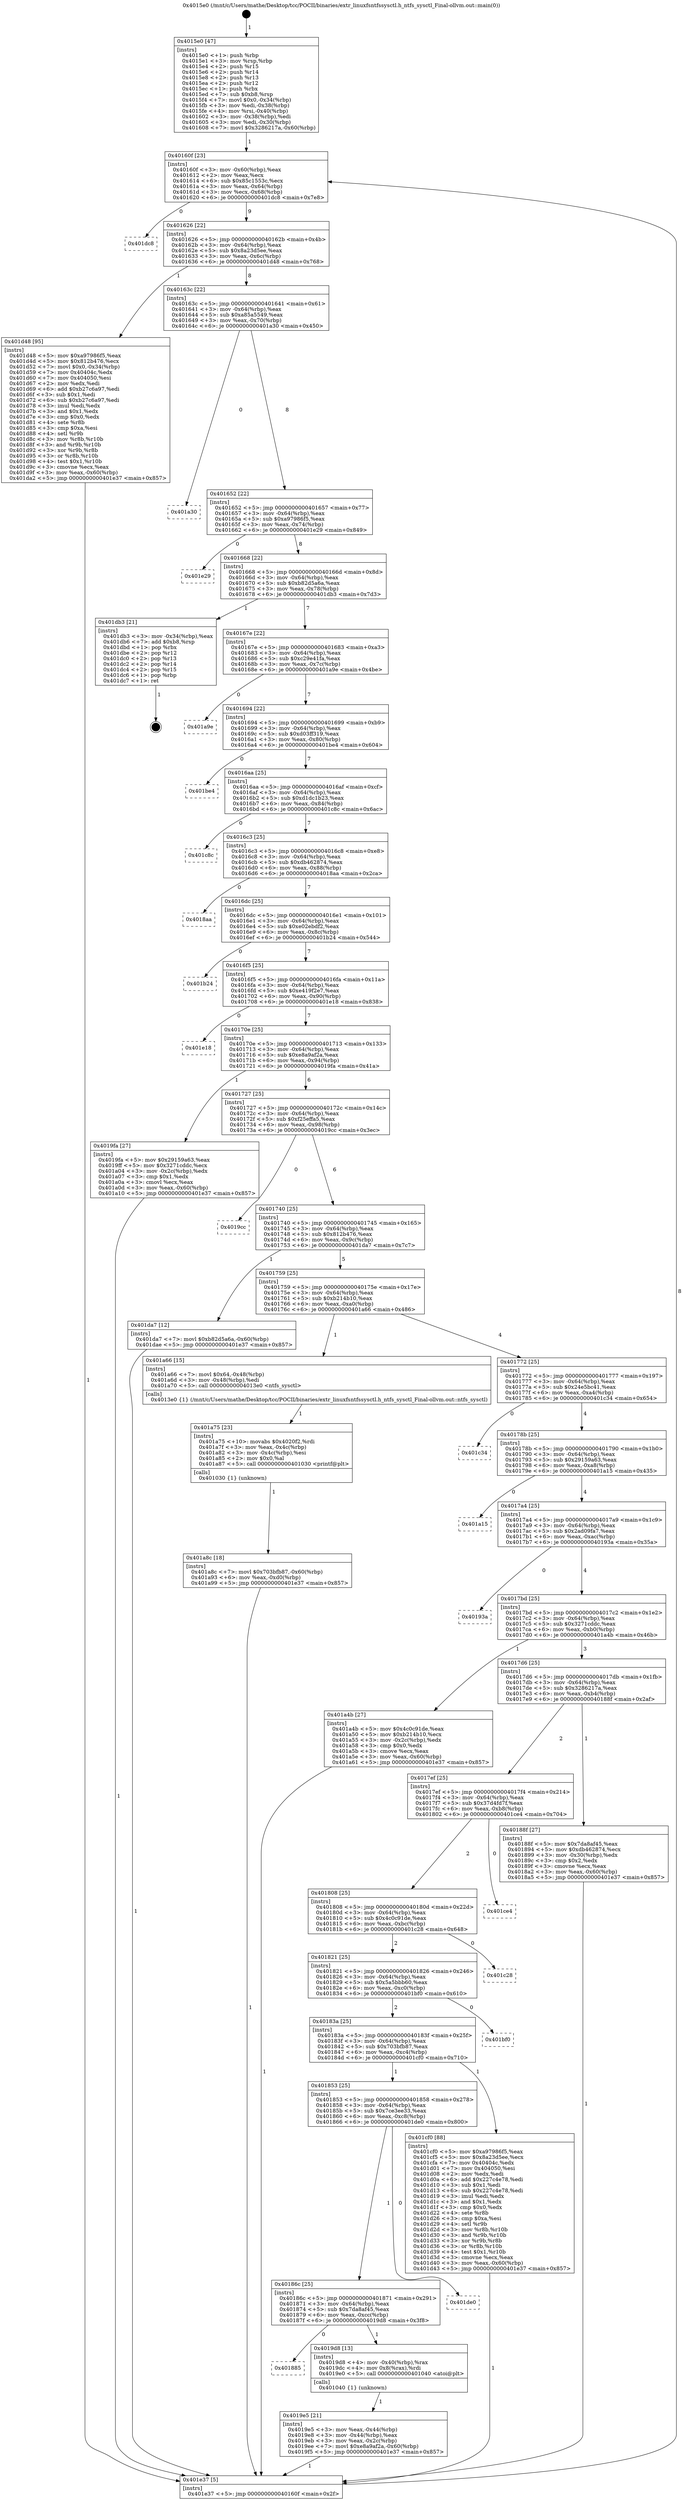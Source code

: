 digraph "0x4015e0" {
  label = "0x4015e0 (/mnt/c/Users/mathe/Desktop/tcc/POCII/binaries/extr_linuxfsntfssysctl.h_ntfs_sysctl_Final-ollvm.out::main(0))"
  labelloc = "t"
  node[shape=record]

  Entry [label="",width=0.3,height=0.3,shape=circle,fillcolor=black,style=filled]
  "0x40160f" [label="{
     0x40160f [23]\l
     | [instrs]\l
     &nbsp;&nbsp;0x40160f \<+3\>: mov -0x60(%rbp),%eax\l
     &nbsp;&nbsp;0x401612 \<+2\>: mov %eax,%ecx\l
     &nbsp;&nbsp;0x401614 \<+6\>: sub $0x85c1553c,%ecx\l
     &nbsp;&nbsp;0x40161a \<+3\>: mov %eax,-0x64(%rbp)\l
     &nbsp;&nbsp;0x40161d \<+3\>: mov %ecx,-0x68(%rbp)\l
     &nbsp;&nbsp;0x401620 \<+6\>: je 0000000000401dc8 \<main+0x7e8\>\l
  }"]
  "0x401dc8" [label="{
     0x401dc8\l
  }", style=dashed]
  "0x401626" [label="{
     0x401626 [22]\l
     | [instrs]\l
     &nbsp;&nbsp;0x401626 \<+5\>: jmp 000000000040162b \<main+0x4b\>\l
     &nbsp;&nbsp;0x40162b \<+3\>: mov -0x64(%rbp),%eax\l
     &nbsp;&nbsp;0x40162e \<+5\>: sub $0x8a23d5ee,%eax\l
     &nbsp;&nbsp;0x401633 \<+3\>: mov %eax,-0x6c(%rbp)\l
     &nbsp;&nbsp;0x401636 \<+6\>: je 0000000000401d48 \<main+0x768\>\l
  }"]
  Exit [label="",width=0.3,height=0.3,shape=circle,fillcolor=black,style=filled,peripheries=2]
  "0x401d48" [label="{
     0x401d48 [95]\l
     | [instrs]\l
     &nbsp;&nbsp;0x401d48 \<+5\>: mov $0xa97986f5,%eax\l
     &nbsp;&nbsp;0x401d4d \<+5\>: mov $0x812b476,%ecx\l
     &nbsp;&nbsp;0x401d52 \<+7\>: movl $0x0,-0x34(%rbp)\l
     &nbsp;&nbsp;0x401d59 \<+7\>: mov 0x40404c,%edx\l
     &nbsp;&nbsp;0x401d60 \<+7\>: mov 0x404050,%esi\l
     &nbsp;&nbsp;0x401d67 \<+2\>: mov %edx,%edi\l
     &nbsp;&nbsp;0x401d69 \<+6\>: add $0xb27c6a97,%edi\l
     &nbsp;&nbsp;0x401d6f \<+3\>: sub $0x1,%edi\l
     &nbsp;&nbsp;0x401d72 \<+6\>: sub $0xb27c6a97,%edi\l
     &nbsp;&nbsp;0x401d78 \<+3\>: imul %edi,%edx\l
     &nbsp;&nbsp;0x401d7b \<+3\>: and $0x1,%edx\l
     &nbsp;&nbsp;0x401d7e \<+3\>: cmp $0x0,%edx\l
     &nbsp;&nbsp;0x401d81 \<+4\>: sete %r8b\l
     &nbsp;&nbsp;0x401d85 \<+3\>: cmp $0xa,%esi\l
     &nbsp;&nbsp;0x401d88 \<+4\>: setl %r9b\l
     &nbsp;&nbsp;0x401d8c \<+3\>: mov %r8b,%r10b\l
     &nbsp;&nbsp;0x401d8f \<+3\>: and %r9b,%r10b\l
     &nbsp;&nbsp;0x401d92 \<+3\>: xor %r9b,%r8b\l
     &nbsp;&nbsp;0x401d95 \<+3\>: or %r8b,%r10b\l
     &nbsp;&nbsp;0x401d98 \<+4\>: test $0x1,%r10b\l
     &nbsp;&nbsp;0x401d9c \<+3\>: cmovne %ecx,%eax\l
     &nbsp;&nbsp;0x401d9f \<+3\>: mov %eax,-0x60(%rbp)\l
     &nbsp;&nbsp;0x401da2 \<+5\>: jmp 0000000000401e37 \<main+0x857\>\l
  }"]
  "0x40163c" [label="{
     0x40163c [22]\l
     | [instrs]\l
     &nbsp;&nbsp;0x40163c \<+5\>: jmp 0000000000401641 \<main+0x61\>\l
     &nbsp;&nbsp;0x401641 \<+3\>: mov -0x64(%rbp),%eax\l
     &nbsp;&nbsp;0x401644 \<+5\>: sub $0xa85a5549,%eax\l
     &nbsp;&nbsp;0x401649 \<+3\>: mov %eax,-0x70(%rbp)\l
     &nbsp;&nbsp;0x40164c \<+6\>: je 0000000000401a30 \<main+0x450\>\l
  }"]
  "0x401a8c" [label="{
     0x401a8c [18]\l
     | [instrs]\l
     &nbsp;&nbsp;0x401a8c \<+7\>: movl $0x703bfb87,-0x60(%rbp)\l
     &nbsp;&nbsp;0x401a93 \<+6\>: mov %eax,-0xd0(%rbp)\l
     &nbsp;&nbsp;0x401a99 \<+5\>: jmp 0000000000401e37 \<main+0x857\>\l
  }"]
  "0x401a30" [label="{
     0x401a30\l
  }", style=dashed]
  "0x401652" [label="{
     0x401652 [22]\l
     | [instrs]\l
     &nbsp;&nbsp;0x401652 \<+5\>: jmp 0000000000401657 \<main+0x77\>\l
     &nbsp;&nbsp;0x401657 \<+3\>: mov -0x64(%rbp),%eax\l
     &nbsp;&nbsp;0x40165a \<+5\>: sub $0xa97986f5,%eax\l
     &nbsp;&nbsp;0x40165f \<+3\>: mov %eax,-0x74(%rbp)\l
     &nbsp;&nbsp;0x401662 \<+6\>: je 0000000000401e29 \<main+0x849\>\l
  }"]
  "0x401a75" [label="{
     0x401a75 [23]\l
     | [instrs]\l
     &nbsp;&nbsp;0x401a75 \<+10\>: movabs $0x4020f2,%rdi\l
     &nbsp;&nbsp;0x401a7f \<+3\>: mov %eax,-0x4c(%rbp)\l
     &nbsp;&nbsp;0x401a82 \<+3\>: mov -0x4c(%rbp),%esi\l
     &nbsp;&nbsp;0x401a85 \<+2\>: mov $0x0,%al\l
     &nbsp;&nbsp;0x401a87 \<+5\>: call 0000000000401030 \<printf@plt\>\l
     | [calls]\l
     &nbsp;&nbsp;0x401030 \{1\} (unknown)\l
  }"]
  "0x401e29" [label="{
     0x401e29\l
  }", style=dashed]
  "0x401668" [label="{
     0x401668 [22]\l
     | [instrs]\l
     &nbsp;&nbsp;0x401668 \<+5\>: jmp 000000000040166d \<main+0x8d\>\l
     &nbsp;&nbsp;0x40166d \<+3\>: mov -0x64(%rbp),%eax\l
     &nbsp;&nbsp;0x401670 \<+5\>: sub $0xb82d5a6a,%eax\l
     &nbsp;&nbsp;0x401675 \<+3\>: mov %eax,-0x78(%rbp)\l
     &nbsp;&nbsp;0x401678 \<+6\>: je 0000000000401db3 \<main+0x7d3\>\l
  }"]
  "0x4019e5" [label="{
     0x4019e5 [21]\l
     | [instrs]\l
     &nbsp;&nbsp;0x4019e5 \<+3\>: mov %eax,-0x44(%rbp)\l
     &nbsp;&nbsp;0x4019e8 \<+3\>: mov -0x44(%rbp),%eax\l
     &nbsp;&nbsp;0x4019eb \<+3\>: mov %eax,-0x2c(%rbp)\l
     &nbsp;&nbsp;0x4019ee \<+7\>: movl $0xe8a9af2a,-0x60(%rbp)\l
     &nbsp;&nbsp;0x4019f5 \<+5\>: jmp 0000000000401e37 \<main+0x857\>\l
  }"]
  "0x401db3" [label="{
     0x401db3 [21]\l
     | [instrs]\l
     &nbsp;&nbsp;0x401db3 \<+3\>: mov -0x34(%rbp),%eax\l
     &nbsp;&nbsp;0x401db6 \<+7\>: add $0xb8,%rsp\l
     &nbsp;&nbsp;0x401dbd \<+1\>: pop %rbx\l
     &nbsp;&nbsp;0x401dbe \<+2\>: pop %r12\l
     &nbsp;&nbsp;0x401dc0 \<+2\>: pop %r13\l
     &nbsp;&nbsp;0x401dc2 \<+2\>: pop %r14\l
     &nbsp;&nbsp;0x401dc4 \<+2\>: pop %r15\l
     &nbsp;&nbsp;0x401dc6 \<+1\>: pop %rbp\l
     &nbsp;&nbsp;0x401dc7 \<+1\>: ret\l
  }"]
  "0x40167e" [label="{
     0x40167e [22]\l
     | [instrs]\l
     &nbsp;&nbsp;0x40167e \<+5\>: jmp 0000000000401683 \<main+0xa3\>\l
     &nbsp;&nbsp;0x401683 \<+3\>: mov -0x64(%rbp),%eax\l
     &nbsp;&nbsp;0x401686 \<+5\>: sub $0xc29e41fa,%eax\l
     &nbsp;&nbsp;0x40168b \<+3\>: mov %eax,-0x7c(%rbp)\l
     &nbsp;&nbsp;0x40168e \<+6\>: je 0000000000401a9e \<main+0x4be\>\l
  }"]
  "0x401885" [label="{
     0x401885\l
  }", style=dashed]
  "0x401a9e" [label="{
     0x401a9e\l
  }", style=dashed]
  "0x401694" [label="{
     0x401694 [22]\l
     | [instrs]\l
     &nbsp;&nbsp;0x401694 \<+5\>: jmp 0000000000401699 \<main+0xb9\>\l
     &nbsp;&nbsp;0x401699 \<+3\>: mov -0x64(%rbp),%eax\l
     &nbsp;&nbsp;0x40169c \<+5\>: sub $0xd03ff319,%eax\l
     &nbsp;&nbsp;0x4016a1 \<+3\>: mov %eax,-0x80(%rbp)\l
     &nbsp;&nbsp;0x4016a4 \<+6\>: je 0000000000401be4 \<main+0x604\>\l
  }"]
  "0x4019d8" [label="{
     0x4019d8 [13]\l
     | [instrs]\l
     &nbsp;&nbsp;0x4019d8 \<+4\>: mov -0x40(%rbp),%rax\l
     &nbsp;&nbsp;0x4019dc \<+4\>: mov 0x8(%rax),%rdi\l
     &nbsp;&nbsp;0x4019e0 \<+5\>: call 0000000000401040 \<atoi@plt\>\l
     | [calls]\l
     &nbsp;&nbsp;0x401040 \{1\} (unknown)\l
  }"]
  "0x401be4" [label="{
     0x401be4\l
  }", style=dashed]
  "0x4016aa" [label="{
     0x4016aa [25]\l
     | [instrs]\l
     &nbsp;&nbsp;0x4016aa \<+5\>: jmp 00000000004016af \<main+0xcf\>\l
     &nbsp;&nbsp;0x4016af \<+3\>: mov -0x64(%rbp),%eax\l
     &nbsp;&nbsp;0x4016b2 \<+5\>: sub $0xd1dc1b23,%eax\l
     &nbsp;&nbsp;0x4016b7 \<+6\>: mov %eax,-0x84(%rbp)\l
     &nbsp;&nbsp;0x4016bd \<+6\>: je 0000000000401c8c \<main+0x6ac\>\l
  }"]
  "0x40186c" [label="{
     0x40186c [25]\l
     | [instrs]\l
     &nbsp;&nbsp;0x40186c \<+5\>: jmp 0000000000401871 \<main+0x291\>\l
     &nbsp;&nbsp;0x401871 \<+3\>: mov -0x64(%rbp),%eax\l
     &nbsp;&nbsp;0x401874 \<+5\>: sub $0x7da8af45,%eax\l
     &nbsp;&nbsp;0x401879 \<+6\>: mov %eax,-0xcc(%rbp)\l
     &nbsp;&nbsp;0x40187f \<+6\>: je 00000000004019d8 \<main+0x3f8\>\l
  }"]
  "0x401c8c" [label="{
     0x401c8c\l
  }", style=dashed]
  "0x4016c3" [label="{
     0x4016c3 [25]\l
     | [instrs]\l
     &nbsp;&nbsp;0x4016c3 \<+5\>: jmp 00000000004016c8 \<main+0xe8\>\l
     &nbsp;&nbsp;0x4016c8 \<+3\>: mov -0x64(%rbp),%eax\l
     &nbsp;&nbsp;0x4016cb \<+5\>: sub $0xdb462874,%eax\l
     &nbsp;&nbsp;0x4016d0 \<+6\>: mov %eax,-0x88(%rbp)\l
     &nbsp;&nbsp;0x4016d6 \<+6\>: je 00000000004018aa \<main+0x2ca\>\l
  }"]
  "0x401de0" [label="{
     0x401de0\l
  }", style=dashed]
  "0x4018aa" [label="{
     0x4018aa\l
  }", style=dashed]
  "0x4016dc" [label="{
     0x4016dc [25]\l
     | [instrs]\l
     &nbsp;&nbsp;0x4016dc \<+5\>: jmp 00000000004016e1 \<main+0x101\>\l
     &nbsp;&nbsp;0x4016e1 \<+3\>: mov -0x64(%rbp),%eax\l
     &nbsp;&nbsp;0x4016e4 \<+5\>: sub $0xe02ebdf2,%eax\l
     &nbsp;&nbsp;0x4016e9 \<+6\>: mov %eax,-0x8c(%rbp)\l
     &nbsp;&nbsp;0x4016ef \<+6\>: je 0000000000401b24 \<main+0x544\>\l
  }"]
  "0x401853" [label="{
     0x401853 [25]\l
     | [instrs]\l
     &nbsp;&nbsp;0x401853 \<+5\>: jmp 0000000000401858 \<main+0x278\>\l
     &nbsp;&nbsp;0x401858 \<+3\>: mov -0x64(%rbp),%eax\l
     &nbsp;&nbsp;0x40185b \<+5\>: sub $0x7ce3ee33,%eax\l
     &nbsp;&nbsp;0x401860 \<+6\>: mov %eax,-0xc8(%rbp)\l
     &nbsp;&nbsp;0x401866 \<+6\>: je 0000000000401de0 \<main+0x800\>\l
  }"]
  "0x401b24" [label="{
     0x401b24\l
  }", style=dashed]
  "0x4016f5" [label="{
     0x4016f5 [25]\l
     | [instrs]\l
     &nbsp;&nbsp;0x4016f5 \<+5\>: jmp 00000000004016fa \<main+0x11a\>\l
     &nbsp;&nbsp;0x4016fa \<+3\>: mov -0x64(%rbp),%eax\l
     &nbsp;&nbsp;0x4016fd \<+5\>: sub $0xe419f2e7,%eax\l
     &nbsp;&nbsp;0x401702 \<+6\>: mov %eax,-0x90(%rbp)\l
     &nbsp;&nbsp;0x401708 \<+6\>: je 0000000000401e18 \<main+0x838\>\l
  }"]
  "0x401cf0" [label="{
     0x401cf0 [88]\l
     | [instrs]\l
     &nbsp;&nbsp;0x401cf0 \<+5\>: mov $0xa97986f5,%eax\l
     &nbsp;&nbsp;0x401cf5 \<+5\>: mov $0x8a23d5ee,%ecx\l
     &nbsp;&nbsp;0x401cfa \<+7\>: mov 0x40404c,%edx\l
     &nbsp;&nbsp;0x401d01 \<+7\>: mov 0x404050,%esi\l
     &nbsp;&nbsp;0x401d08 \<+2\>: mov %edx,%edi\l
     &nbsp;&nbsp;0x401d0a \<+6\>: add $0x227c4e78,%edi\l
     &nbsp;&nbsp;0x401d10 \<+3\>: sub $0x1,%edi\l
     &nbsp;&nbsp;0x401d13 \<+6\>: sub $0x227c4e78,%edi\l
     &nbsp;&nbsp;0x401d19 \<+3\>: imul %edi,%edx\l
     &nbsp;&nbsp;0x401d1c \<+3\>: and $0x1,%edx\l
     &nbsp;&nbsp;0x401d1f \<+3\>: cmp $0x0,%edx\l
     &nbsp;&nbsp;0x401d22 \<+4\>: sete %r8b\l
     &nbsp;&nbsp;0x401d26 \<+3\>: cmp $0xa,%esi\l
     &nbsp;&nbsp;0x401d29 \<+4\>: setl %r9b\l
     &nbsp;&nbsp;0x401d2d \<+3\>: mov %r8b,%r10b\l
     &nbsp;&nbsp;0x401d30 \<+3\>: and %r9b,%r10b\l
     &nbsp;&nbsp;0x401d33 \<+3\>: xor %r9b,%r8b\l
     &nbsp;&nbsp;0x401d36 \<+3\>: or %r8b,%r10b\l
     &nbsp;&nbsp;0x401d39 \<+4\>: test $0x1,%r10b\l
     &nbsp;&nbsp;0x401d3d \<+3\>: cmovne %ecx,%eax\l
     &nbsp;&nbsp;0x401d40 \<+3\>: mov %eax,-0x60(%rbp)\l
     &nbsp;&nbsp;0x401d43 \<+5\>: jmp 0000000000401e37 \<main+0x857\>\l
  }"]
  "0x401e18" [label="{
     0x401e18\l
  }", style=dashed]
  "0x40170e" [label="{
     0x40170e [25]\l
     | [instrs]\l
     &nbsp;&nbsp;0x40170e \<+5\>: jmp 0000000000401713 \<main+0x133\>\l
     &nbsp;&nbsp;0x401713 \<+3\>: mov -0x64(%rbp),%eax\l
     &nbsp;&nbsp;0x401716 \<+5\>: sub $0xe8a9af2a,%eax\l
     &nbsp;&nbsp;0x40171b \<+6\>: mov %eax,-0x94(%rbp)\l
     &nbsp;&nbsp;0x401721 \<+6\>: je 00000000004019fa \<main+0x41a\>\l
  }"]
  "0x40183a" [label="{
     0x40183a [25]\l
     | [instrs]\l
     &nbsp;&nbsp;0x40183a \<+5\>: jmp 000000000040183f \<main+0x25f\>\l
     &nbsp;&nbsp;0x40183f \<+3\>: mov -0x64(%rbp),%eax\l
     &nbsp;&nbsp;0x401842 \<+5\>: sub $0x703bfb87,%eax\l
     &nbsp;&nbsp;0x401847 \<+6\>: mov %eax,-0xc4(%rbp)\l
     &nbsp;&nbsp;0x40184d \<+6\>: je 0000000000401cf0 \<main+0x710\>\l
  }"]
  "0x4019fa" [label="{
     0x4019fa [27]\l
     | [instrs]\l
     &nbsp;&nbsp;0x4019fa \<+5\>: mov $0x29159a63,%eax\l
     &nbsp;&nbsp;0x4019ff \<+5\>: mov $0x3271cddc,%ecx\l
     &nbsp;&nbsp;0x401a04 \<+3\>: mov -0x2c(%rbp),%edx\l
     &nbsp;&nbsp;0x401a07 \<+3\>: cmp $0x1,%edx\l
     &nbsp;&nbsp;0x401a0a \<+3\>: cmovl %ecx,%eax\l
     &nbsp;&nbsp;0x401a0d \<+3\>: mov %eax,-0x60(%rbp)\l
     &nbsp;&nbsp;0x401a10 \<+5\>: jmp 0000000000401e37 \<main+0x857\>\l
  }"]
  "0x401727" [label="{
     0x401727 [25]\l
     | [instrs]\l
     &nbsp;&nbsp;0x401727 \<+5\>: jmp 000000000040172c \<main+0x14c\>\l
     &nbsp;&nbsp;0x40172c \<+3\>: mov -0x64(%rbp),%eax\l
     &nbsp;&nbsp;0x40172f \<+5\>: sub $0xf25effa5,%eax\l
     &nbsp;&nbsp;0x401734 \<+6\>: mov %eax,-0x98(%rbp)\l
     &nbsp;&nbsp;0x40173a \<+6\>: je 00000000004019cc \<main+0x3ec\>\l
  }"]
  "0x401bf0" [label="{
     0x401bf0\l
  }", style=dashed]
  "0x4019cc" [label="{
     0x4019cc\l
  }", style=dashed]
  "0x401740" [label="{
     0x401740 [25]\l
     | [instrs]\l
     &nbsp;&nbsp;0x401740 \<+5\>: jmp 0000000000401745 \<main+0x165\>\l
     &nbsp;&nbsp;0x401745 \<+3\>: mov -0x64(%rbp),%eax\l
     &nbsp;&nbsp;0x401748 \<+5\>: sub $0x812b476,%eax\l
     &nbsp;&nbsp;0x40174d \<+6\>: mov %eax,-0x9c(%rbp)\l
     &nbsp;&nbsp;0x401753 \<+6\>: je 0000000000401da7 \<main+0x7c7\>\l
  }"]
  "0x401821" [label="{
     0x401821 [25]\l
     | [instrs]\l
     &nbsp;&nbsp;0x401821 \<+5\>: jmp 0000000000401826 \<main+0x246\>\l
     &nbsp;&nbsp;0x401826 \<+3\>: mov -0x64(%rbp),%eax\l
     &nbsp;&nbsp;0x401829 \<+5\>: sub $0x5a5bbb60,%eax\l
     &nbsp;&nbsp;0x40182e \<+6\>: mov %eax,-0xc0(%rbp)\l
     &nbsp;&nbsp;0x401834 \<+6\>: je 0000000000401bf0 \<main+0x610\>\l
  }"]
  "0x401da7" [label="{
     0x401da7 [12]\l
     | [instrs]\l
     &nbsp;&nbsp;0x401da7 \<+7\>: movl $0xb82d5a6a,-0x60(%rbp)\l
     &nbsp;&nbsp;0x401dae \<+5\>: jmp 0000000000401e37 \<main+0x857\>\l
  }"]
  "0x401759" [label="{
     0x401759 [25]\l
     | [instrs]\l
     &nbsp;&nbsp;0x401759 \<+5\>: jmp 000000000040175e \<main+0x17e\>\l
     &nbsp;&nbsp;0x40175e \<+3\>: mov -0x64(%rbp),%eax\l
     &nbsp;&nbsp;0x401761 \<+5\>: sub $0xb214b10,%eax\l
     &nbsp;&nbsp;0x401766 \<+6\>: mov %eax,-0xa0(%rbp)\l
     &nbsp;&nbsp;0x40176c \<+6\>: je 0000000000401a66 \<main+0x486\>\l
  }"]
  "0x401c28" [label="{
     0x401c28\l
  }", style=dashed]
  "0x401a66" [label="{
     0x401a66 [15]\l
     | [instrs]\l
     &nbsp;&nbsp;0x401a66 \<+7\>: movl $0x64,-0x48(%rbp)\l
     &nbsp;&nbsp;0x401a6d \<+3\>: mov -0x48(%rbp),%edi\l
     &nbsp;&nbsp;0x401a70 \<+5\>: call 00000000004013e0 \<ntfs_sysctl\>\l
     | [calls]\l
     &nbsp;&nbsp;0x4013e0 \{1\} (/mnt/c/Users/mathe/Desktop/tcc/POCII/binaries/extr_linuxfsntfssysctl.h_ntfs_sysctl_Final-ollvm.out::ntfs_sysctl)\l
  }"]
  "0x401772" [label="{
     0x401772 [25]\l
     | [instrs]\l
     &nbsp;&nbsp;0x401772 \<+5\>: jmp 0000000000401777 \<main+0x197\>\l
     &nbsp;&nbsp;0x401777 \<+3\>: mov -0x64(%rbp),%eax\l
     &nbsp;&nbsp;0x40177a \<+5\>: sub $0x24e5bc41,%eax\l
     &nbsp;&nbsp;0x40177f \<+6\>: mov %eax,-0xa4(%rbp)\l
     &nbsp;&nbsp;0x401785 \<+6\>: je 0000000000401c34 \<main+0x654\>\l
  }"]
  "0x401808" [label="{
     0x401808 [25]\l
     | [instrs]\l
     &nbsp;&nbsp;0x401808 \<+5\>: jmp 000000000040180d \<main+0x22d\>\l
     &nbsp;&nbsp;0x40180d \<+3\>: mov -0x64(%rbp),%eax\l
     &nbsp;&nbsp;0x401810 \<+5\>: sub $0x4c0c91de,%eax\l
     &nbsp;&nbsp;0x401815 \<+6\>: mov %eax,-0xbc(%rbp)\l
     &nbsp;&nbsp;0x40181b \<+6\>: je 0000000000401c28 \<main+0x648\>\l
  }"]
  "0x401c34" [label="{
     0x401c34\l
  }", style=dashed]
  "0x40178b" [label="{
     0x40178b [25]\l
     | [instrs]\l
     &nbsp;&nbsp;0x40178b \<+5\>: jmp 0000000000401790 \<main+0x1b0\>\l
     &nbsp;&nbsp;0x401790 \<+3\>: mov -0x64(%rbp),%eax\l
     &nbsp;&nbsp;0x401793 \<+5\>: sub $0x29159a63,%eax\l
     &nbsp;&nbsp;0x401798 \<+6\>: mov %eax,-0xa8(%rbp)\l
     &nbsp;&nbsp;0x40179e \<+6\>: je 0000000000401a15 \<main+0x435\>\l
  }"]
  "0x401ce4" [label="{
     0x401ce4\l
  }", style=dashed]
  "0x401a15" [label="{
     0x401a15\l
  }", style=dashed]
  "0x4017a4" [label="{
     0x4017a4 [25]\l
     | [instrs]\l
     &nbsp;&nbsp;0x4017a4 \<+5\>: jmp 00000000004017a9 \<main+0x1c9\>\l
     &nbsp;&nbsp;0x4017a9 \<+3\>: mov -0x64(%rbp),%eax\l
     &nbsp;&nbsp;0x4017ac \<+5\>: sub $0x2ad09fa7,%eax\l
     &nbsp;&nbsp;0x4017b1 \<+6\>: mov %eax,-0xac(%rbp)\l
     &nbsp;&nbsp;0x4017b7 \<+6\>: je 000000000040193a \<main+0x35a\>\l
  }"]
  "0x4015e0" [label="{
     0x4015e0 [47]\l
     | [instrs]\l
     &nbsp;&nbsp;0x4015e0 \<+1\>: push %rbp\l
     &nbsp;&nbsp;0x4015e1 \<+3\>: mov %rsp,%rbp\l
     &nbsp;&nbsp;0x4015e4 \<+2\>: push %r15\l
     &nbsp;&nbsp;0x4015e6 \<+2\>: push %r14\l
     &nbsp;&nbsp;0x4015e8 \<+2\>: push %r13\l
     &nbsp;&nbsp;0x4015ea \<+2\>: push %r12\l
     &nbsp;&nbsp;0x4015ec \<+1\>: push %rbx\l
     &nbsp;&nbsp;0x4015ed \<+7\>: sub $0xb8,%rsp\l
     &nbsp;&nbsp;0x4015f4 \<+7\>: movl $0x0,-0x34(%rbp)\l
     &nbsp;&nbsp;0x4015fb \<+3\>: mov %edi,-0x38(%rbp)\l
     &nbsp;&nbsp;0x4015fe \<+4\>: mov %rsi,-0x40(%rbp)\l
     &nbsp;&nbsp;0x401602 \<+3\>: mov -0x38(%rbp),%edi\l
     &nbsp;&nbsp;0x401605 \<+3\>: mov %edi,-0x30(%rbp)\l
     &nbsp;&nbsp;0x401608 \<+7\>: movl $0x3286217a,-0x60(%rbp)\l
  }"]
  "0x40193a" [label="{
     0x40193a\l
  }", style=dashed]
  "0x4017bd" [label="{
     0x4017bd [25]\l
     | [instrs]\l
     &nbsp;&nbsp;0x4017bd \<+5\>: jmp 00000000004017c2 \<main+0x1e2\>\l
     &nbsp;&nbsp;0x4017c2 \<+3\>: mov -0x64(%rbp),%eax\l
     &nbsp;&nbsp;0x4017c5 \<+5\>: sub $0x3271cddc,%eax\l
     &nbsp;&nbsp;0x4017ca \<+6\>: mov %eax,-0xb0(%rbp)\l
     &nbsp;&nbsp;0x4017d0 \<+6\>: je 0000000000401a4b \<main+0x46b\>\l
  }"]
  "0x401e37" [label="{
     0x401e37 [5]\l
     | [instrs]\l
     &nbsp;&nbsp;0x401e37 \<+5\>: jmp 000000000040160f \<main+0x2f\>\l
  }"]
  "0x401a4b" [label="{
     0x401a4b [27]\l
     | [instrs]\l
     &nbsp;&nbsp;0x401a4b \<+5\>: mov $0x4c0c91de,%eax\l
     &nbsp;&nbsp;0x401a50 \<+5\>: mov $0xb214b10,%ecx\l
     &nbsp;&nbsp;0x401a55 \<+3\>: mov -0x2c(%rbp),%edx\l
     &nbsp;&nbsp;0x401a58 \<+3\>: cmp $0x0,%edx\l
     &nbsp;&nbsp;0x401a5b \<+3\>: cmove %ecx,%eax\l
     &nbsp;&nbsp;0x401a5e \<+3\>: mov %eax,-0x60(%rbp)\l
     &nbsp;&nbsp;0x401a61 \<+5\>: jmp 0000000000401e37 \<main+0x857\>\l
  }"]
  "0x4017d6" [label="{
     0x4017d6 [25]\l
     | [instrs]\l
     &nbsp;&nbsp;0x4017d6 \<+5\>: jmp 00000000004017db \<main+0x1fb\>\l
     &nbsp;&nbsp;0x4017db \<+3\>: mov -0x64(%rbp),%eax\l
     &nbsp;&nbsp;0x4017de \<+5\>: sub $0x3286217a,%eax\l
     &nbsp;&nbsp;0x4017e3 \<+6\>: mov %eax,-0xb4(%rbp)\l
     &nbsp;&nbsp;0x4017e9 \<+6\>: je 000000000040188f \<main+0x2af\>\l
  }"]
  "0x4017ef" [label="{
     0x4017ef [25]\l
     | [instrs]\l
     &nbsp;&nbsp;0x4017ef \<+5\>: jmp 00000000004017f4 \<main+0x214\>\l
     &nbsp;&nbsp;0x4017f4 \<+3\>: mov -0x64(%rbp),%eax\l
     &nbsp;&nbsp;0x4017f7 \<+5\>: sub $0x37d4fd7f,%eax\l
     &nbsp;&nbsp;0x4017fc \<+6\>: mov %eax,-0xb8(%rbp)\l
     &nbsp;&nbsp;0x401802 \<+6\>: je 0000000000401ce4 \<main+0x704\>\l
  }"]
  "0x40188f" [label="{
     0x40188f [27]\l
     | [instrs]\l
     &nbsp;&nbsp;0x40188f \<+5\>: mov $0x7da8af45,%eax\l
     &nbsp;&nbsp;0x401894 \<+5\>: mov $0xdb462874,%ecx\l
     &nbsp;&nbsp;0x401899 \<+3\>: mov -0x30(%rbp),%edx\l
     &nbsp;&nbsp;0x40189c \<+3\>: cmp $0x2,%edx\l
     &nbsp;&nbsp;0x40189f \<+3\>: cmovne %ecx,%eax\l
     &nbsp;&nbsp;0x4018a2 \<+3\>: mov %eax,-0x60(%rbp)\l
     &nbsp;&nbsp;0x4018a5 \<+5\>: jmp 0000000000401e37 \<main+0x857\>\l
  }"]
  Entry -> "0x4015e0" [label=" 1"]
  "0x40160f" -> "0x401dc8" [label=" 0"]
  "0x40160f" -> "0x401626" [label=" 9"]
  "0x401db3" -> Exit [label=" 1"]
  "0x401626" -> "0x401d48" [label=" 1"]
  "0x401626" -> "0x40163c" [label=" 8"]
  "0x401da7" -> "0x401e37" [label=" 1"]
  "0x40163c" -> "0x401a30" [label=" 0"]
  "0x40163c" -> "0x401652" [label=" 8"]
  "0x401d48" -> "0x401e37" [label=" 1"]
  "0x401652" -> "0x401e29" [label=" 0"]
  "0x401652" -> "0x401668" [label=" 8"]
  "0x401cf0" -> "0x401e37" [label=" 1"]
  "0x401668" -> "0x401db3" [label=" 1"]
  "0x401668" -> "0x40167e" [label=" 7"]
  "0x401a8c" -> "0x401e37" [label=" 1"]
  "0x40167e" -> "0x401a9e" [label=" 0"]
  "0x40167e" -> "0x401694" [label=" 7"]
  "0x401a75" -> "0x401a8c" [label=" 1"]
  "0x401694" -> "0x401be4" [label=" 0"]
  "0x401694" -> "0x4016aa" [label=" 7"]
  "0x401a66" -> "0x401a75" [label=" 1"]
  "0x4016aa" -> "0x401c8c" [label=" 0"]
  "0x4016aa" -> "0x4016c3" [label=" 7"]
  "0x4019fa" -> "0x401e37" [label=" 1"]
  "0x4016c3" -> "0x4018aa" [label=" 0"]
  "0x4016c3" -> "0x4016dc" [label=" 7"]
  "0x4019e5" -> "0x401e37" [label=" 1"]
  "0x4016dc" -> "0x401b24" [label=" 0"]
  "0x4016dc" -> "0x4016f5" [label=" 7"]
  "0x40186c" -> "0x401885" [label=" 0"]
  "0x4016f5" -> "0x401e18" [label=" 0"]
  "0x4016f5" -> "0x40170e" [label=" 7"]
  "0x40186c" -> "0x4019d8" [label=" 1"]
  "0x40170e" -> "0x4019fa" [label=" 1"]
  "0x40170e" -> "0x401727" [label=" 6"]
  "0x401853" -> "0x40186c" [label=" 1"]
  "0x401727" -> "0x4019cc" [label=" 0"]
  "0x401727" -> "0x401740" [label=" 6"]
  "0x401853" -> "0x401de0" [label=" 0"]
  "0x401740" -> "0x401da7" [label=" 1"]
  "0x401740" -> "0x401759" [label=" 5"]
  "0x40183a" -> "0x401853" [label=" 1"]
  "0x401759" -> "0x401a66" [label=" 1"]
  "0x401759" -> "0x401772" [label=" 4"]
  "0x40183a" -> "0x401cf0" [label=" 1"]
  "0x401772" -> "0x401c34" [label=" 0"]
  "0x401772" -> "0x40178b" [label=" 4"]
  "0x401821" -> "0x40183a" [label=" 2"]
  "0x40178b" -> "0x401a15" [label=" 0"]
  "0x40178b" -> "0x4017a4" [label=" 4"]
  "0x401821" -> "0x401bf0" [label=" 0"]
  "0x4017a4" -> "0x40193a" [label=" 0"]
  "0x4017a4" -> "0x4017bd" [label=" 4"]
  "0x401808" -> "0x401821" [label=" 2"]
  "0x4017bd" -> "0x401a4b" [label=" 1"]
  "0x4017bd" -> "0x4017d6" [label=" 3"]
  "0x401808" -> "0x401c28" [label=" 0"]
  "0x4017d6" -> "0x40188f" [label=" 1"]
  "0x4017d6" -> "0x4017ef" [label=" 2"]
  "0x40188f" -> "0x401e37" [label=" 1"]
  "0x4015e0" -> "0x40160f" [label=" 1"]
  "0x401e37" -> "0x40160f" [label=" 8"]
  "0x4019d8" -> "0x4019e5" [label=" 1"]
  "0x4017ef" -> "0x401ce4" [label=" 0"]
  "0x4017ef" -> "0x401808" [label=" 2"]
  "0x401a4b" -> "0x401e37" [label=" 1"]
}
